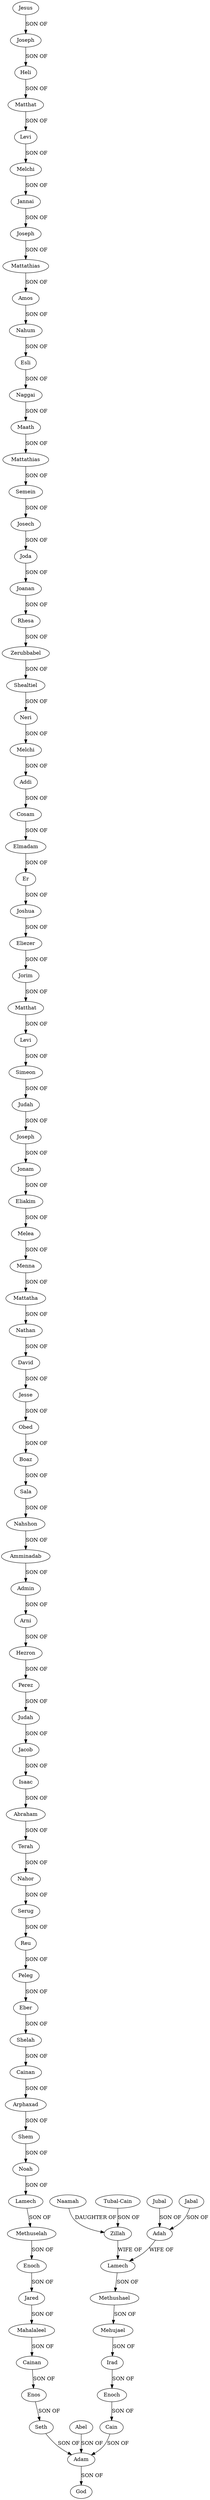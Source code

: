 digraph {
    g77 [label="Jesus"];
    g76 [label="Joseph"];
    g77 -> g76 [label="SON OF"];
    g75 [label="Heli"];
    g76 -> g75 [label="SON OF"];
    g74 [label="Matthat"];
    g75 -> g74 [label="SON OF"];
    g73 [label="Levi"];
    g74 -> g73 [label="SON OF"];
    g72 [label="Melchi"];
    g73 -> g72 [label="SON OF"];
    g71 [label="Jannai"];
    g72 -> g71 [label="SON OF"];
    g70 [label="Joseph"];
    g71 -> g70 [label="SON OF"];
    g69 [label="Mattathias"];
    g70 -> g69 [label="SON OF"];
    g68 [label="Amos"];
    g69 -> g68 [label="SON OF"];
    g67 [label="Nahum"];
    g68 -> g67 [label="SON OF"];
    g66 [label="Esli"];
    g67 -> g66 [label="SON OF"];
    g65 [label="Naggai"];
    g66 -> g65 [label="SON OF"];
    g64 [label="Maath"];
    g65 -> g64 [label="SON OF"];
    g63 [label="Mattathias"];
    g64 -> g63 [label="SON OF"];
    g62 [label="Semein"];
    g63 -> g62 [label="SON OF"];
    g61 [label="Josech"];
    g62 -> g61 [label="SON OF"];
    g60 [label="Joda"];
    g61 -> g60 [label="SON OF"];
    g59 [label="Joanan"];
    g60 -> g59 [label="SON OF"];
    g58 [label="Rhesa"];
    g59 -> g58 [label="SON OF"];
    g57 [label="Zerubbabel"];
    g58 -> g57 [label="SON OF"];
    g56 [label="Shealtiel"];
    g57 -> g56 [label="SON OF"];
    g55 [label="Neri"];
    g56 -> g55 [label="SON OF"];
    g54 [label="Melchi"];
    g55 -> g54 [label="SON OF"];
    g53 [label="Addi"];
    g54 -> g53 [label="SON OF"];
    g52 [label="Cosam"];
    g53 -> g52 [label="SON OF"];
    g51 [label="Elmadam"];
    g52 -> g51 [label="SON OF"];
    g50 [label="Er"];
    g51 -> g50 [label="SON OF"];
    g49 [label="Joshua"];
    g50 -> g49 [label="SON OF"];
    g48 [label="Eliezer"];
    g49 -> g48 [label="SON OF"];
    g47 [label="Jorim"];
    g48 -> g47 [label="SON OF"];
    g46 [label="Matthat"];
    g47 -> g46 [label="SON OF"];
    g45 [label="Levi"];
    g46 -> g45 [label="SON OF"];
    g44 [label="Simeon"];
    g45 -> g44 [label="SON OF"];
    g43 [label="Judah"];
    g44 -> g43 [label="SON OF"];
    g42 [label="Joseph"];
    g43 -> g42 [label="SON OF"];
    g41 [label="Jonam"];
    g42 -> g41 [label="SON OF"];
    g40 [label="Eliakim"];
    g41 -> g40 [label="SON OF"];
    g39 [label="Melea"];
    g40 -> g39 [label="SON OF"];
    g38 [label="Menna"];
    g39 -> g38 [label="SON OF"];
    g37 [label="Mattatha"];
    g38 -> g37 [label="SON OF"];
    g36 [label="Nathan"];
    g37 -> g36 [label="SON OF"];
    g35 [label="David"];
    g36 -> g35 [label="SON OF"];
    g34 [label="Jesse"];
    g35 -> g34 [label="SON OF"];
    g33 [label="Obed"];
    g34 -> g33 [label="SON OF"];
    g32 [label="Boaz"];
    g33 -> g32 [label="SON OF"];
    g31 [label="Sala"];
    g32 -> g31 [label="SON OF"];
    g30 [label="Nahshon"];
    g31 -> g30 [label="SON OF"];
    g29 [label="Amminadab"];
    g30 -> g29 [label="SON OF"];
    g28 [label="Admin"];
    g29 -> g28 [label="SON OF"];
    g27 [label="Arni"];
    g28 -> g27 [label="SON OF"];
    g26 [label="Hezron"];
    g27 -> g26 [label="SON OF"];
    g25 [label="Perez"];
    g26 -> g25 [label="SON OF"];
    g24 [label="Judah"];
    g25 -> g24 [label="SON OF"];
    g23 [label="Jacob"];
    g24 -> g23 [label="SON OF"];
    g22 [label="Isaac"];
    g23 -> g22 [label="SON OF"];
    g21 [label="Abraham"];
    g22 -> g21 [label="SON OF"];
    g20 [label="Terah"];
    g21 -> g20 [label="SON OF"];
    g19 [label="Nahor"];
    g20 -> g19 [label="SON OF"];
    g18 [label="Serug"];
    g19 -> g18 [label="SON OF"];
    g17 [label="Reu"];
    g18 -> g17 [label="SON OF"];
    g16 [label="Peleg"];
    g17 -> g16 [label="SON OF"];
    g15 [label="Eber"];
    g16 -> g15 [label="SON OF"];
    g14 [label="Shelah"];
    g15 -> g14 [label="SON OF"];
    g13 [label="Cainan"];
    g14 -> g13 [label="SON OF"];
    g12 [label="Arphaxad"];
    g13 -> g12 [label="SON OF"];
    g11 [label="Shem"];
    g12 -> g11 [label="SON OF"];
    g10 [label="Noah"];
    g11 -> g10 [label="SON OF"];
    g9 [label="Lamech"];
    g10 -> g9 [label="SON OF"];
    g8 [label="Methuselah"];
    g9 -> g8 [label="SON OF"];
    g7 [label="Enoch"];
    g8 -> g7 [label="SON OF"];
    g6 [label="Jared"];
    g7 -> g6 [label="SON OF"];
    g5 [label="Mahalaleel"];
    g6 -> g5 [label="SON OF"];
    g4 [label="Cainan"];
    g5 -> g4 [label="SON OF"];
    g3 [label="Enos"];
    g4 -> g3 [label="SON OF"];
    g2 [label="Seth"];
    g3 -> g2 [label="SON OF"];
    g1 [label="Adam"];
    g2 -> g1 [label="SON OF"];
    g0 [label="God"];
    g1 -> g0 [label="SON OF"];


    g8_4 [label="Naamah"];
    g8_3 [label="Tubal-Cain"];
    g8_2 [label="Jubal"];
    g8_1 [label="Jabal"];
    g7_1_2 [label="Zillah"];
    g7_1_1 [label="Adah"];
    g7_1 [label="Lamech"];
    g7_1_2 -> g7_1 [label="WIFE OF"];
    g7_1_1 -> g7_1 [label="WIFE OF"];
    g8_1 -> g7_1_1 [label="SON OF"];
    g8_2 -> g7_1_1 [label="SON OF"];
    g8_3 -> g7_1_2 [label="SON OF"];
    g8_4 -> g7_1_2 [label="DAUGHTER OF"];
    g6_1 [label="Methushael"];
    g7_1 -> g6_1 [label="SON OF"];
    g5_1 [label="Mehujael"];
    g6_1 -> g5_1 [label="SON OF"];
    g4_1 [label="Irad"];
    g5_1 -> g4_1 [label="SON OF"];
    g3_1 [label="Enoch"];
    g4_1 -> g3_1 [label="SON OF"];
    g2_1 [label="Abel"];
    g2_2 [label="Cain"];
    g3_1 -> g2_2 [label="SON OF"];
    g2_1 -> g1 [label="SON OF"];
    g2_2 -> g1 [label="SON OF"];
}
